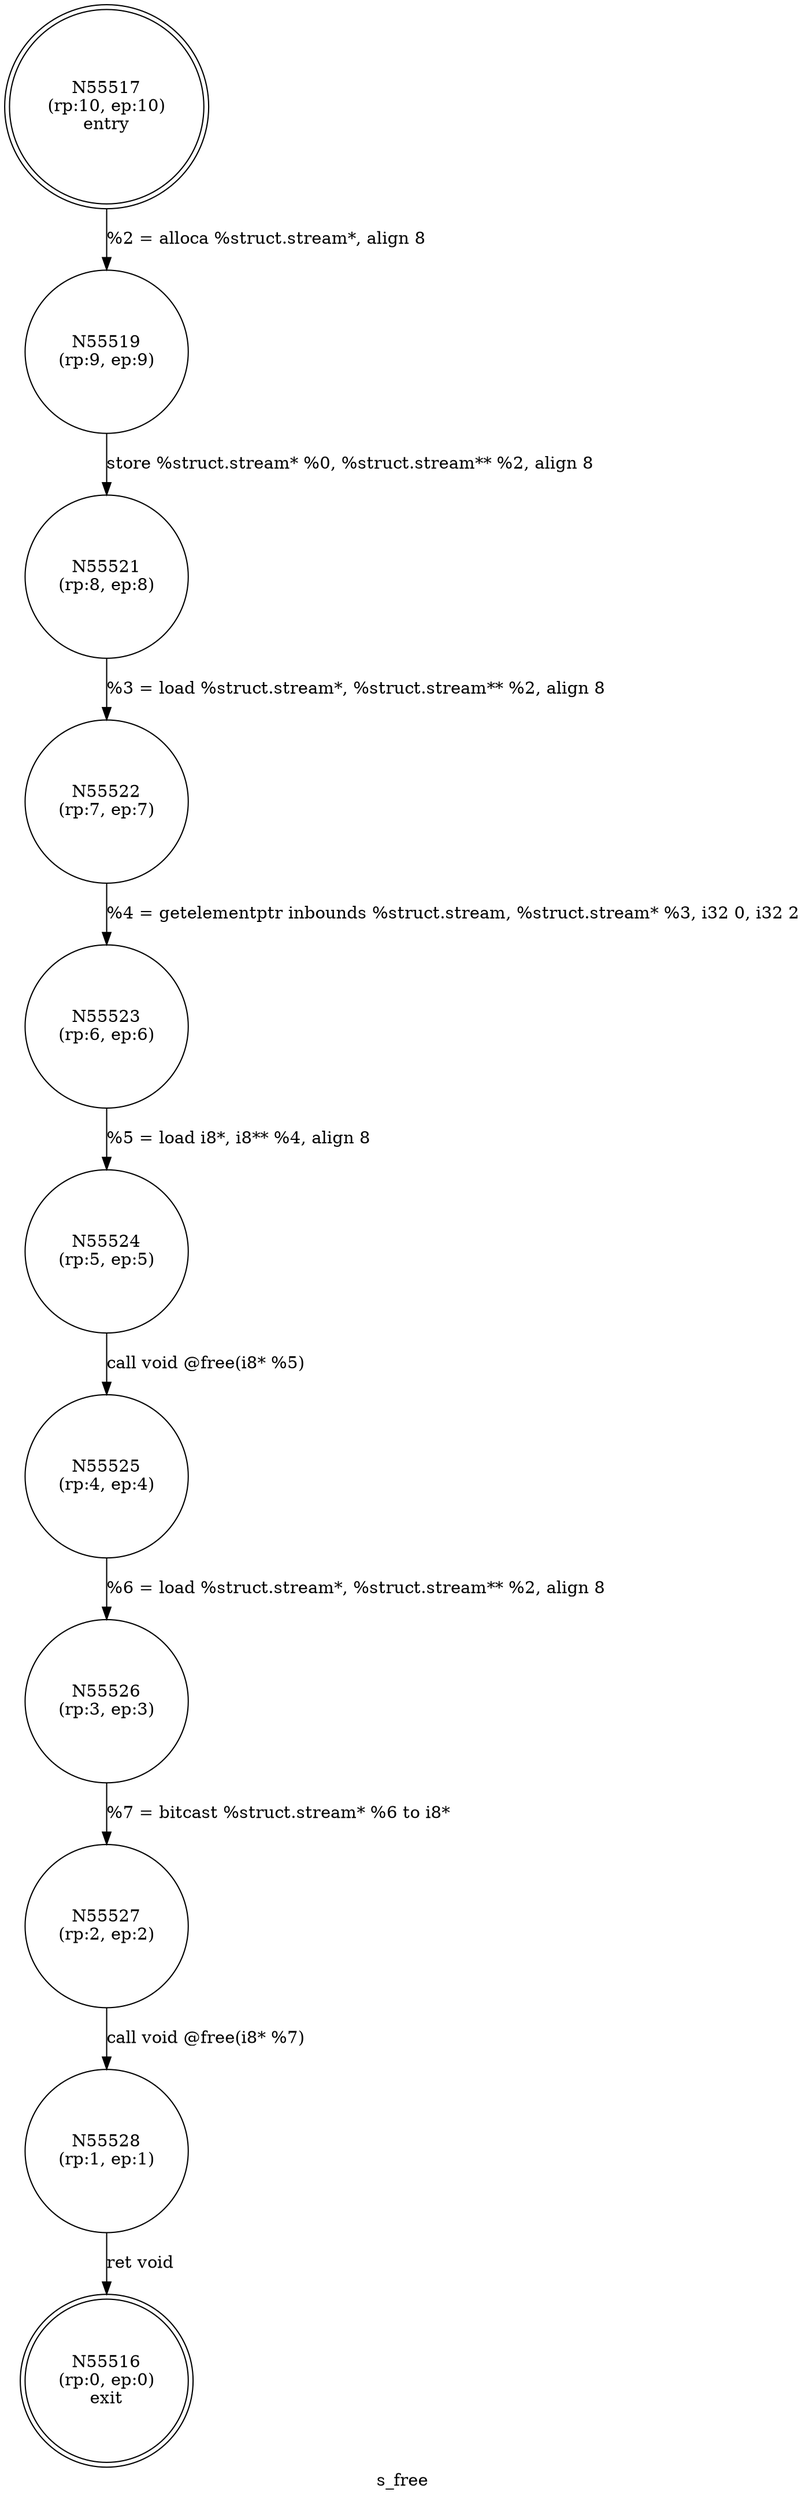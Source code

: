 digraph s_free {
label="s_free"
55516 [label="N55516\n(rp:0, ep:0)\nexit", shape="doublecircle"]
55517 [label="N55517\n(rp:10, ep:10)\nentry", shape="doublecircle"]
55517 -> 55519 [label="%2 = alloca %struct.stream*, align 8"]
55519 [label="N55519\n(rp:9, ep:9)", shape="circle"]
55519 -> 55521 [label="store %struct.stream* %0, %struct.stream** %2, align 8"]
55521 [label="N55521\n(rp:8, ep:8)", shape="circle"]
55521 -> 55522 [label="%3 = load %struct.stream*, %struct.stream** %2, align 8"]
55522 [label="N55522\n(rp:7, ep:7)", shape="circle"]
55522 -> 55523 [label="%4 = getelementptr inbounds %struct.stream, %struct.stream* %3, i32 0, i32 2"]
55523 [label="N55523\n(rp:6, ep:6)", shape="circle"]
55523 -> 55524 [label="%5 = load i8*, i8** %4, align 8"]
55524 [label="N55524\n(rp:5, ep:5)", shape="circle"]
55524 -> 55525 [label="call void @free(i8* %5)"]
55525 [label="N55525\n(rp:4, ep:4)", shape="circle"]
55525 -> 55526 [label="%6 = load %struct.stream*, %struct.stream** %2, align 8"]
55526 [label="N55526\n(rp:3, ep:3)", shape="circle"]
55526 -> 55527 [label="%7 = bitcast %struct.stream* %6 to i8*"]
55527 [label="N55527\n(rp:2, ep:2)", shape="circle"]
55527 -> 55528 [label="call void @free(i8* %7)"]
55528 [label="N55528\n(rp:1, ep:1)", shape="circle"]
55528 -> 55516 [label="ret void"]
}
